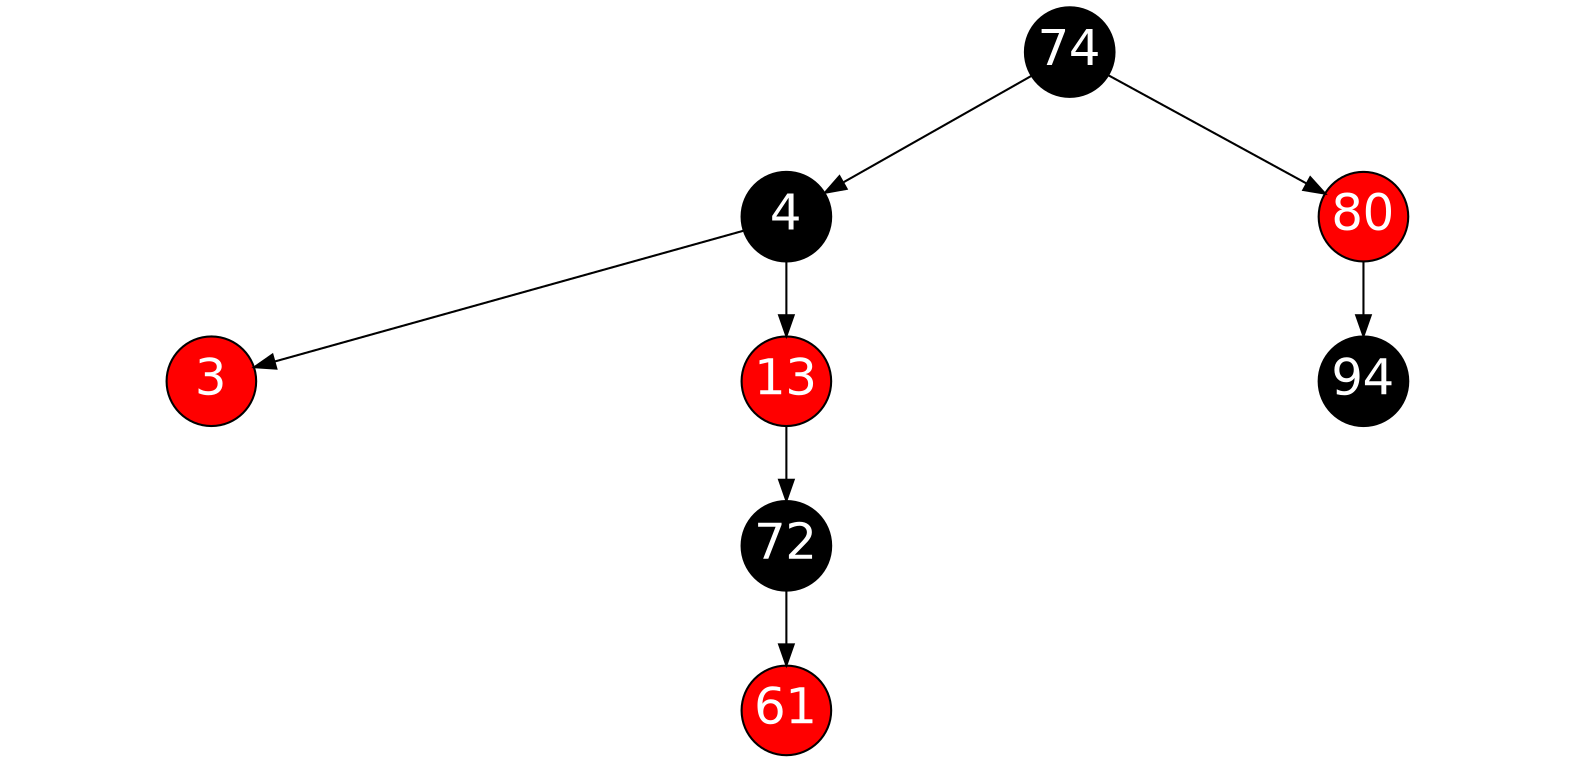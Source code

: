 digraph G {
	graph [ratio=.48];
	node [style=filled, color=black, shape=circle, width=.6 
		fontname=Helvetica, fontweight=bold, fontcolor=white, 
		fontsize=24, fixedsize=true];
	

  3, 4, 13, 61, 72, 80, 94;

  3, 13, 61, 80	
	[fillcolor=red];

4 -> 3; 
74 -> 4; 
4 -> 13; 
72 -> 61; 
13 -> 72; 
74 -> 80; 
80 -> 94; 

}